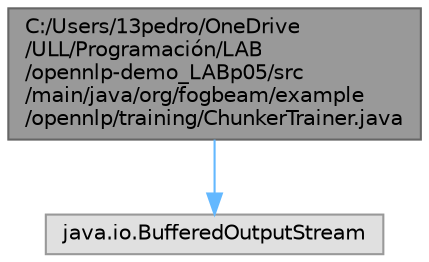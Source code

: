 digraph "C:/Users/13pedro/OneDrive/ULL/Programación/LAB/opennlp-demo_LABp05/src/main/java/org/fogbeam/example/opennlp/training/ChunkerTrainer.java"
{
 // LATEX_PDF_SIZE
  bgcolor="transparent";
  edge [fontname=Helvetica,fontsize=10,labelfontname=Helvetica,labelfontsize=10];
  node [fontname=Helvetica,fontsize=10,shape=box,height=0.2,width=0.4];
  Node1 [id="Node000001",label="C:/Users/13pedro/OneDrive\l/ULL/Programación/LAB\l/opennlp-demo_LABp05/src\l/main/java/org/fogbeam/example\l/opennlp/training/ChunkerTrainer.java",height=0.2,width=0.4,color="gray40", fillcolor="grey60", style="filled", fontcolor="black",tooltip=" "];
  Node1 -> Node2 [id="edge2_Node000001_Node000002",color="steelblue1",style="solid",tooltip=" "];
  Node2 [id="Node000002",label="java.io.BufferedOutputStream",height=0.2,width=0.4,color="grey60", fillcolor="#E0E0E0", style="filled",tooltip=" "];
}
